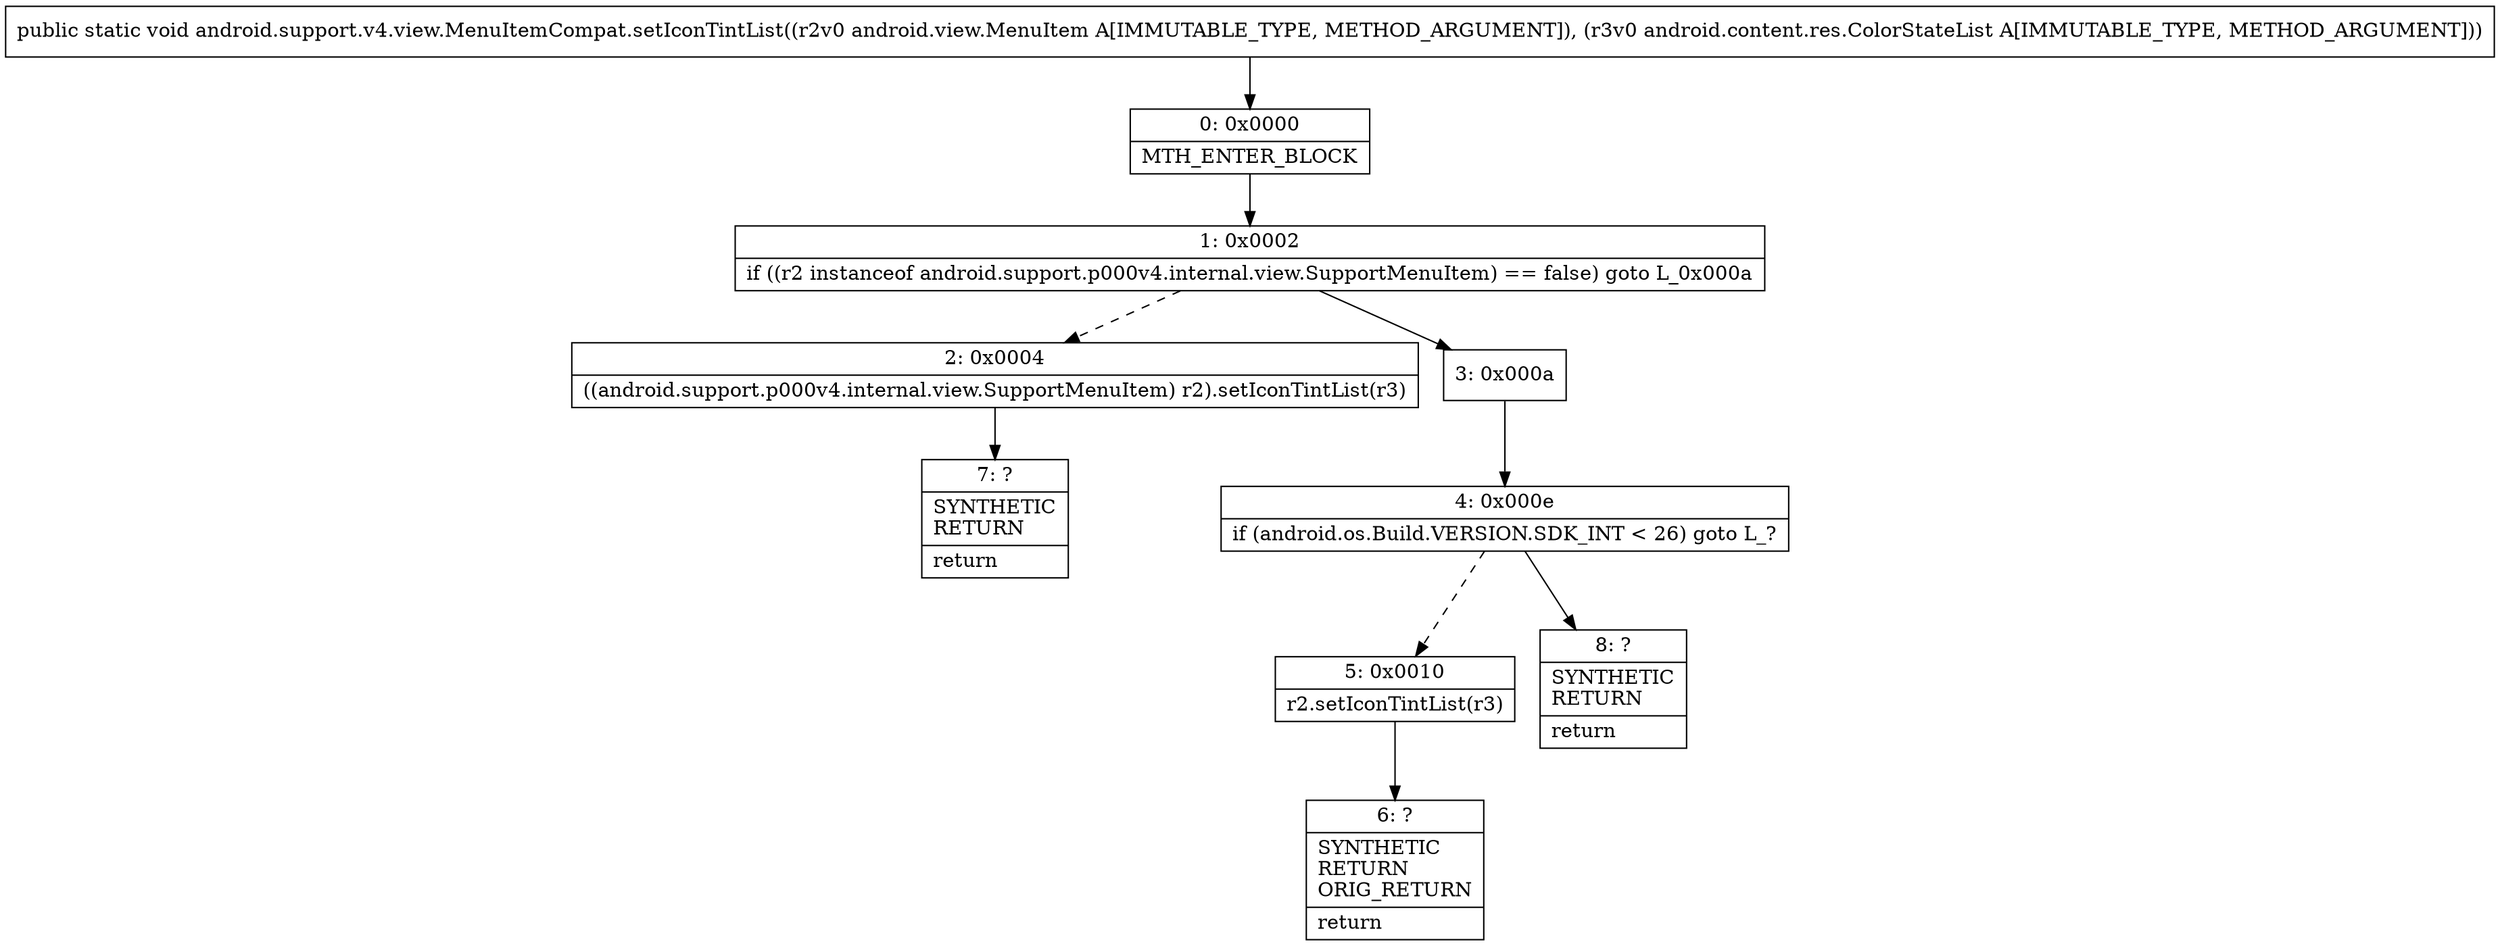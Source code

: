 digraph "CFG forandroid.support.v4.view.MenuItemCompat.setIconTintList(Landroid\/view\/MenuItem;Landroid\/content\/res\/ColorStateList;)V" {
Node_0 [shape=record,label="{0\:\ 0x0000|MTH_ENTER_BLOCK\l}"];
Node_1 [shape=record,label="{1\:\ 0x0002|if ((r2 instanceof android.support.p000v4.internal.view.SupportMenuItem) == false) goto L_0x000a\l}"];
Node_2 [shape=record,label="{2\:\ 0x0004|((android.support.p000v4.internal.view.SupportMenuItem) r2).setIconTintList(r3)\l}"];
Node_3 [shape=record,label="{3\:\ 0x000a}"];
Node_4 [shape=record,label="{4\:\ 0x000e|if (android.os.Build.VERSION.SDK_INT \< 26) goto L_?\l}"];
Node_5 [shape=record,label="{5\:\ 0x0010|r2.setIconTintList(r3)\l}"];
Node_6 [shape=record,label="{6\:\ ?|SYNTHETIC\lRETURN\lORIG_RETURN\l|return\l}"];
Node_7 [shape=record,label="{7\:\ ?|SYNTHETIC\lRETURN\l|return\l}"];
Node_8 [shape=record,label="{8\:\ ?|SYNTHETIC\lRETURN\l|return\l}"];
MethodNode[shape=record,label="{public static void android.support.v4.view.MenuItemCompat.setIconTintList((r2v0 android.view.MenuItem A[IMMUTABLE_TYPE, METHOD_ARGUMENT]), (r3v0 android.content.res.ColorStateList A[IMMUTABLE_TYPE, METHOD_ARGUMENT])) }"];
MethodNode -> Node_0;
Node_0 -> Node_1;
Node_1 -> Node_2[style=dashed];
Node_1 -> Node_3;
Node_2 -> Node_7;
Node_3 -> Node_4;
Node_4 -> Node_5[style=dashed];
Node_4 -> Node_8;
Node_5 -> Node_6;
}

